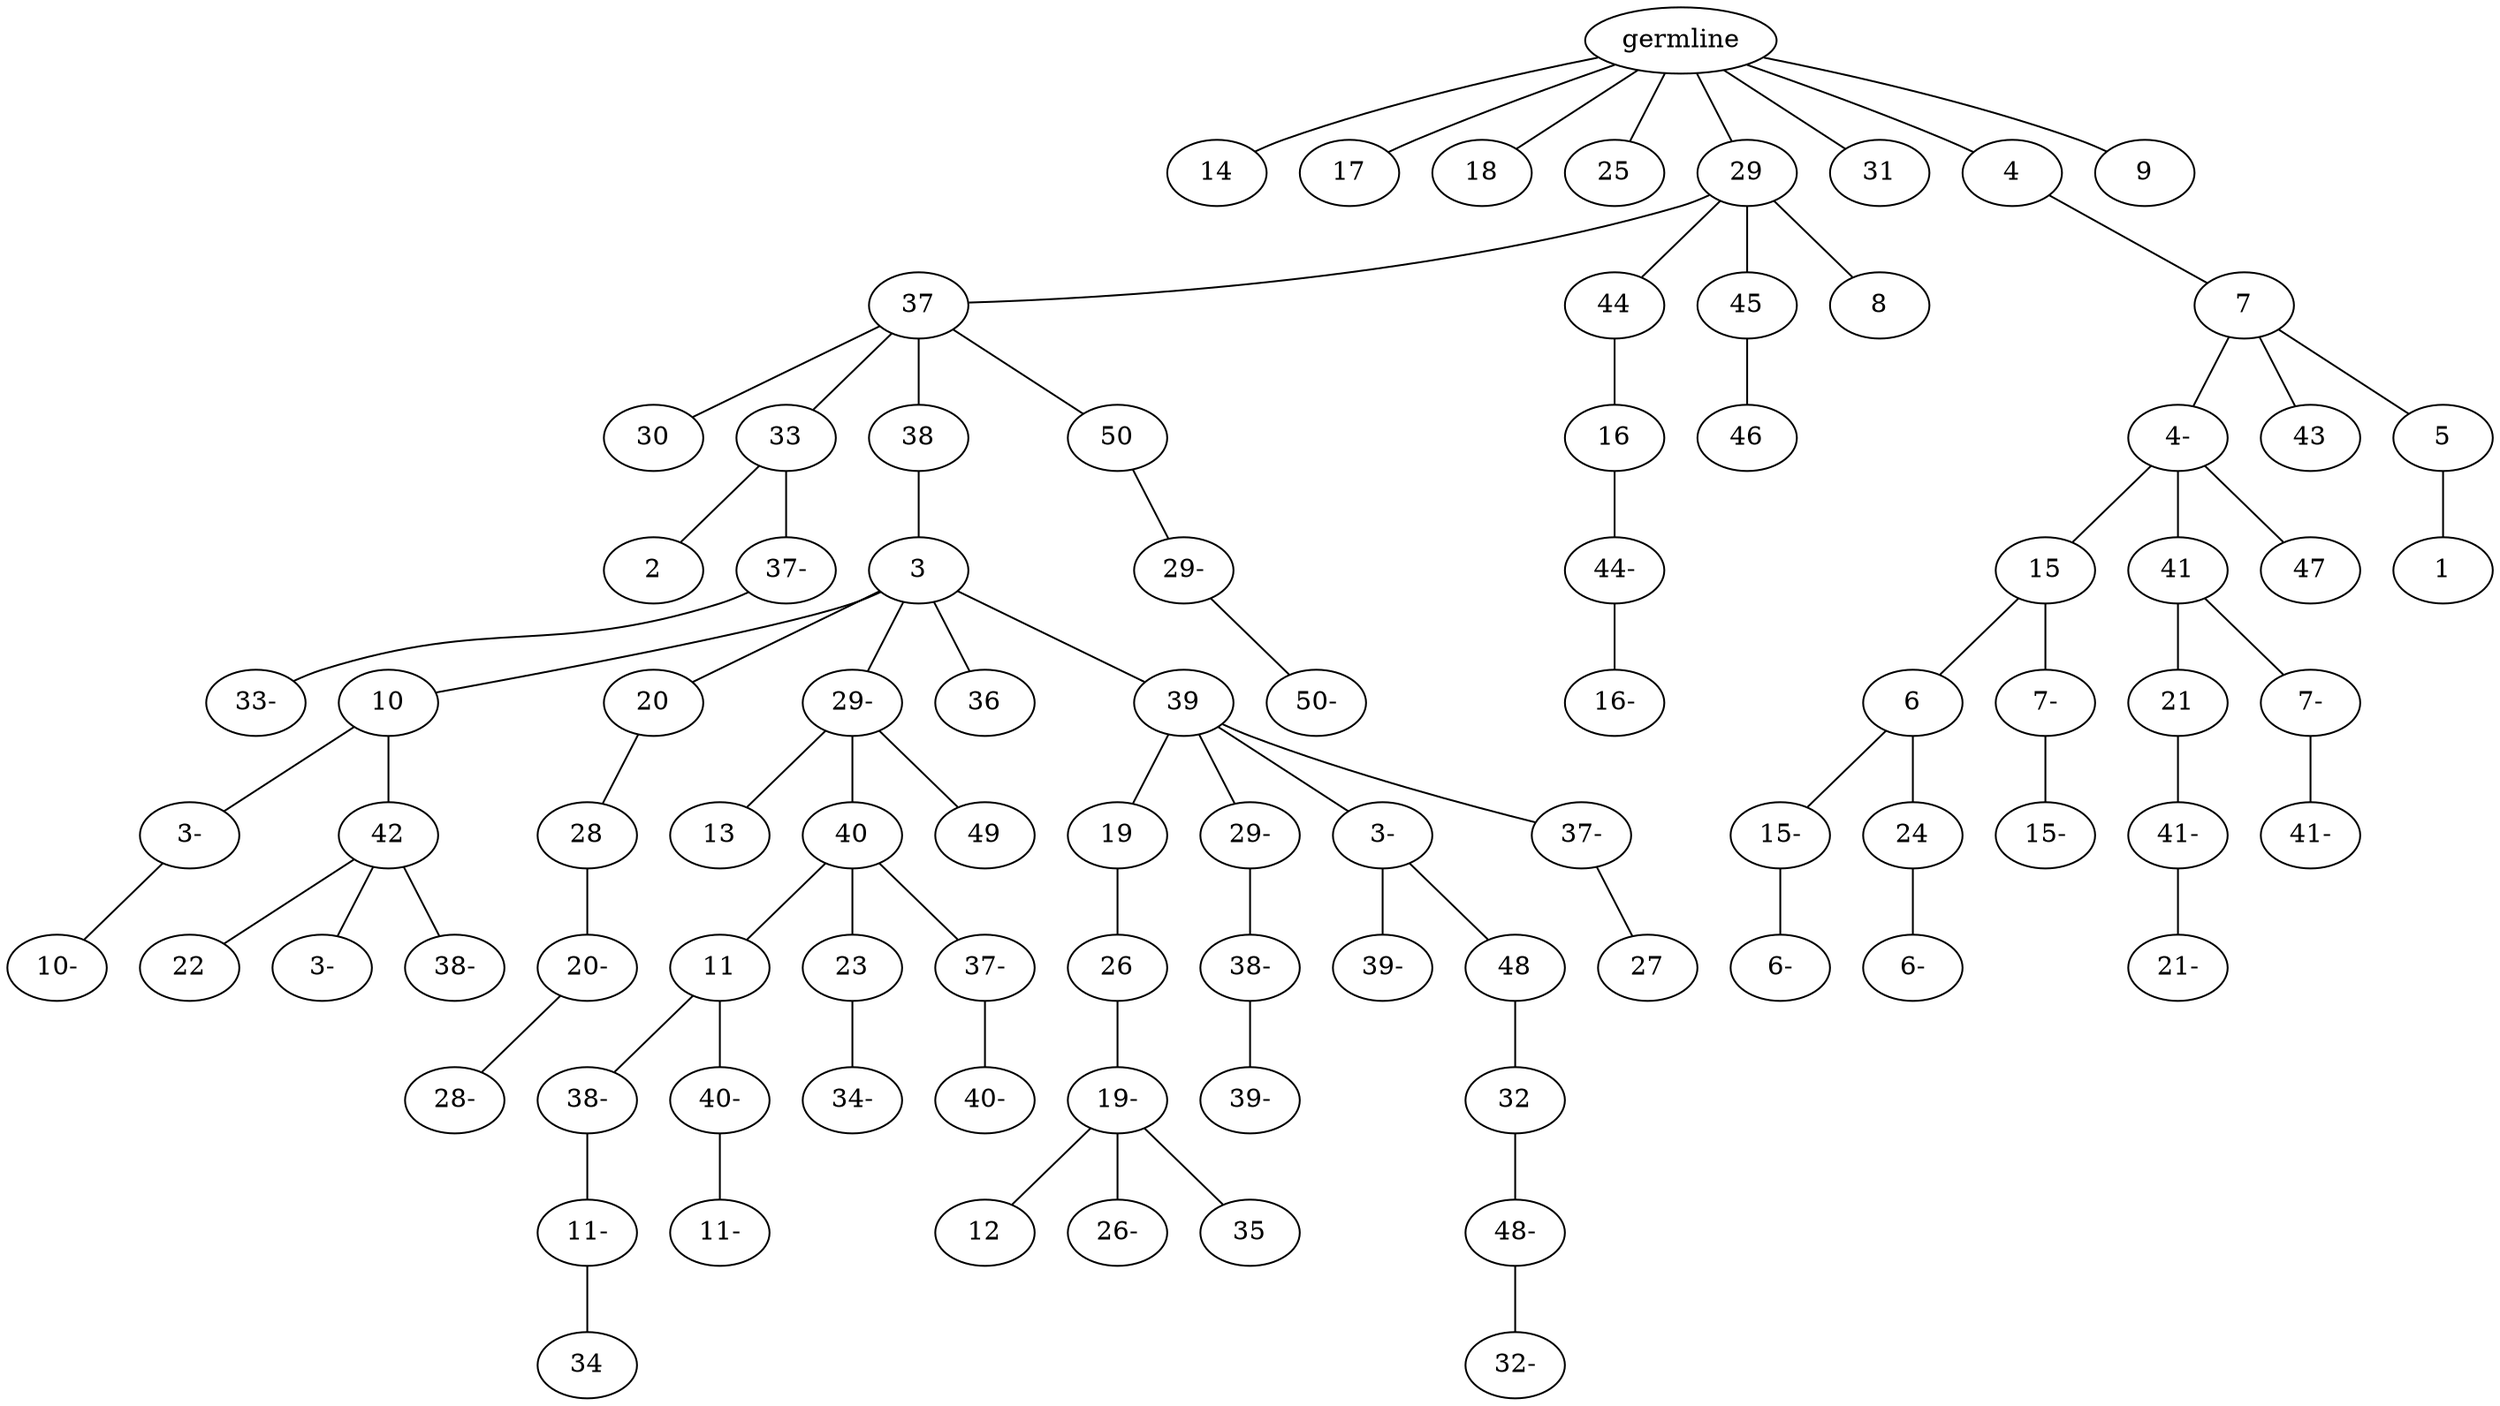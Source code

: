 graph tree {
    "139910214301584" [label="germline"];
    "139910219290176" [label="14"];
    "139910219290608" [label="17"];
    "139910219292144" [label="18"];
    "139910219291328" [label="25"];
    "139910219289984" [label="29"];
    "139910219290368" [label="37"];
    "139910215841584" [label="30"];
    "139910215842688" [label="33"];
    "139910215842496" [label="2"];
    "139910215335168" [label="37-"];
    "139910215332960" [label="33-"];
    "139910215842304" [label="38"];
    "139910215841488" [label="3"];
    "139910215840768" [label="10"];
    "139910206971968" [label="3-"];
    "139910206973792" [label="10-"];
    "139910206974368" [label="42"];
    "139910206972112" [label="22"];
    "139910206972880" [label="3-"];
    "139910206974800" [label="38-"];
    "139910215843264" [label="20"];
    "139910206973744" [label="28"];
    "139910206973360" [label="20-"];
    "139910206975856" [label="28-"];
    "139910206973840" [label="29-"];
    "139910213203376" [label="13"];
    "139910206974896" [label="40"];
    "139910206975952" [label="11"];
    "139910206973504" [label="38-"];
    "139910215333392" [label="11-"];
    "139910215334592" [label="34"];
    "139910206974320" [label="40-"];
    "139910215333008" [label="11-"];
    "139910206972784" [label="23"];
    "139910215332480" [label="34-"];
    "139910206973600" [label="37-"];
    "139910215333296" [label="40-"];
    "139910206972592" [label="49"];
    "139910206973024" [label="36"];
    "139910206972928" [label="39"];
    "139910215331904" [label="19"];
    "139910215333056" [label="26"];
    "139910215332528" [label="19-"];
    "139910215332288" [label="12"];
    "139910215334304" [label="26-"];
    "139910215334976" [label="35"];
    "139910215334832" [label="29-"];
    "139910215335360" [label="38-"];
    "139910215333200" [label="39-"];
    "139910215333920" [label="3-"];
    "139910215332912" [label="39-"];
    "139910215332672" [label="48"];
    "139910215332768" [label="32"];
    "139910215332096" [label="48-"];
    "139910215197120" [label="32-"];
    "139910215335408" [label="37-"];
    "139910215334688" [label="27"];
    "139910215839808" [label="50"];
    "139910215335264" [label="29-"];
    "139910215197408" [label="50-"];
    "139910219289888" [label="44"];
    "139910215198512" [label="16"];
    "139910215197312" [label="44-"];
    "139910215198944" [label="16-"];
    "139910219289648" [label="45"];
    "139910215196784" [label="46"];
    "139910215197264" [label="8"];
    "139910219291664" [label="31"];
    "139910215197840" [label="4"];
    "139910215198608" [label="7"];
    "139910215197888" [label="4-"];
    "139910215197648" [label="15"];
    "139910215197552" [label="6"];
    "139910215197696" [label="15-"];
    "139910215199184" [label="6-"];
    "139910215200624" [label="24"];
    "139910215196736" [label="6-"];
    "139910215196976" [label="7-"];
    "139910215199424" [label="15-"];
    "139910215197168" [label="41"];
    "139910215198080" [label="21"];
    "139910215200576" [label="41-"];
    "139910215199856" [label="21-"];
    "139910215199808" [label="7-"];
    "139910202729184" [label="41-"];
    "139910215197024" [label="47"];
    "139910215200096" [label="43"];
    "139910215199040" [label="5"];
    "139910202729760" [label="1"];
    "139910215200048" [label="9"];
    "139910214301584" -- "139910219290176";
    "139910214301584" -- "139910219290608";
    "139910214301584" -- "139910219292144";
    "139910214301584" -- "139910219291328";
    "139910214301584" -- "139910219289984";
    "139910214301584" -- "139910219291664";
    "139910214301584" -- "139910215197840";
    "139910214301584" -- "139910215200048";
    "139910219289984" -- "139910219290368";
    "139910219289984" -- "139910219289888";
    "139910219289984" -- "139910219289648";
    "139910219289984" -- "139910215197264";
    "139910219290368" -- "139910215841584";
    "139910219290368" -- "139910215842688";
    "139910219290368" -- "139910215842304";
    "139910219290368" -- "139910215839808";
    "139910215842688" -- "139910215842496";
    "139910215842688" -- "139910215335168";
    "139910215335168" -- "139910215332960";
    "139910215842304" -- "139910215841488";
    "139910215841488" -- "139910215840768";
    "139910215841488" -- "139910215843264";
    "139910215841488" -- "139910206973840";
    "139910215841488" -- "139910206973024";
    "139910215841488" -- "139910206972928";
    "139910215840768" -- "139910206971968";
    "139910215840768" -- "139910206974368";
    "139910206971968" -- "139910206973792";
    "139910206974368" -- "139910206972112";
    "139910206974368" -- "139910206972880";
    "139910206974368" -- "139910206974800";
    "139910215843264" -- "139910206973744";
    "139910206973744" -- "139910206973360";
    "139910206973360" -- "139910206975856";
    "139910206973840" -- "139910213203376";
    "139910206973840" -- "139910206974896";
    "139910206973840" -- "139910206972592";
    "139910206974896" -- "139910206975952";
    "139910206974896" -- "139910206972784";
    "139910206974896" -- "139910206973600";
    "139910206975952" -- "139910206973504";
    "139910206975952" -- "139910206974320";
    "139910206973504" -- "139910215333392";
    "139910215333392" -- "139910215334592";
    "139910206974320" -- "139910215333008";
    "139910206972784" -- "139910215332480";
    "139910206973600" -- "139910215333296";
    "139910206972928" -- "139910215331904";
    "139910206972928" -- "139910215334832";
    "139910206972928" -- "139910215333920";
    "139910206972928" -- "139910215335408";
    "139910215331904" -- "139910215333056";
    "139910215333056" -- "139910215332528";
    "139910215332528" -- "139910215332288";
    "139910215332528" -- "139910215334304";
    "139910215332528" -- "139910215334976";
    "139910215334832" -- "139910215335360";
    "139910215335360" -- "139910215333200";
    "139910215333920" -- "139910215332912";
    "139910215333920" -- "139910215332672";
    "139910215332672" -- "139910215332768";
    "139910215332768" -- "139910215332096";
    "139910215332096" -- "139910215197120";
    "139910215335408" -- "139910215334688";
    "139910215839808" -- "139910215335264";
    "139910215335264" -- "139910215197408";
    "139910219289888" -- "139910215198512";
    "139910215198512" -- "139910215197312";
    "139910215197312" -- "139910215198944";
    "139910219289648" -- "139910215196784";
    "139910215197840" -- "139910215198608";
    "139910215198608" -- "139910215197888";
    "139910215198608" -- "139910215200096";
    "139910215198608" -- "139910215199040";
    "139910215197888" -- "139910215197648";
    "139910215197888" -- "139910215197168";
    "139910215197888" -- "139910215197024";
    "139910215197648" -- "139910215197552";
    "139910215197648" -- "139910215196976";
    "139910215197552" -- "139910215197696";
    "139910215197552" -- "139910215200624";
    "139910215197696" -- "139910215199184";
    "139910215200624" -- "139910215196736";
    "139910215196976" -- "139910215199424";
    "139910215197168" -- "139910215198080";
    "139910215197168" -- "139910215199808";
    "139910215198080" -- "139910215200576";
    "139910215200576" -- "139910215199856";
    "139910215199808" -- "139910202729184";
    "139910215199040" -- "139910202729760";
}
